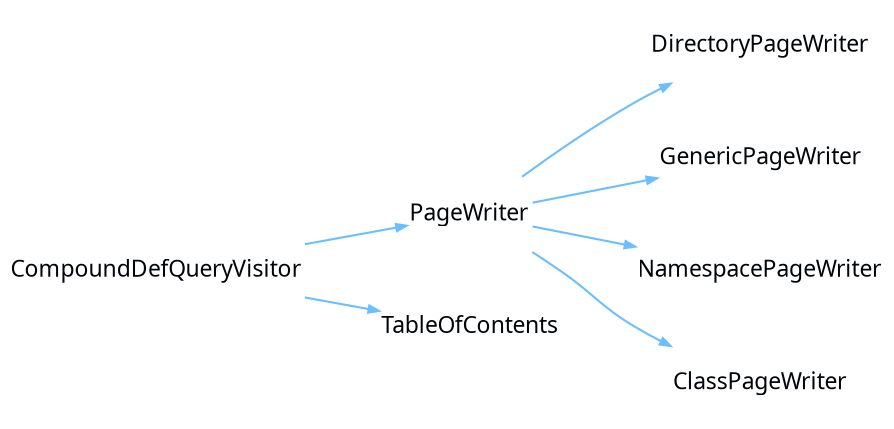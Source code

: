 digraph {
 rankdir = "LR"
 bgcolor = none;
 layout  = dot;
 edge [
   arrowsize = "0.5"
   color     = "#69BFFFFF"
 ]
 D5AaALF[
   shape    = none
   label    = "CompoundDefQueryVisitor"
   margin   = "0.01"
   fontname = "Segoe UI"
   fontsize = "11"
   fontcolor= "#010509FF"
 ]
 qQ0aALF[
   shape    = none
   label    = "PageWriter"
   margin   = "0.01"
   fontname = "Segoe UI"
   fontsize = "11"
   fontcolor= "#010509FF"
 ]
 q9AaALF[
   shape    = none
   label    = "DirectoryPageWriter"
   margin   = "0.01"
   fontname = "Segoe UI"
   fontsize = "11"
   fontcolor= "#010509FF"
 ]
 q1AaALF[
   shape    = none
   label    = "GenericPageWriter"
   margin   = "0.01"
   fontname = "Segoe UI"
   fontsize = "11"
   fontcolor= "#010509FF"
 ]
 qMWaALF[
   shape    = none
   label    = "NamespacePageWriter"
   margin   = "0.01"
   fontname = "Segoe UI"
   fontsize = "11"
   fontcolor= "#010509FF"
 ]
 DfpaALF[
   shape    = none
   label    = "ClassPageWriter"
   margin   = "0.01"
   fontname = "Segoe UI"
   fontsize = "11"
   fontcolor= "#010509FF"
 ]
 qQ0aALF->q9AaALF
 qQ0aALF->q1AaALF
 qQ0aALF->qMWaALF
 qQ0aALF->DfpaALF
 DI0aALF[
   shape    = none
   label    = "TableOfContents"
   margin   = "0.01"
   fontname = "Segoe UI"
   fontsize = "11"
   fontcolor= "#010509FF"
 ]
 D5AaALF->qQ0aALF
 D5AaALF->DI0aALF
}
